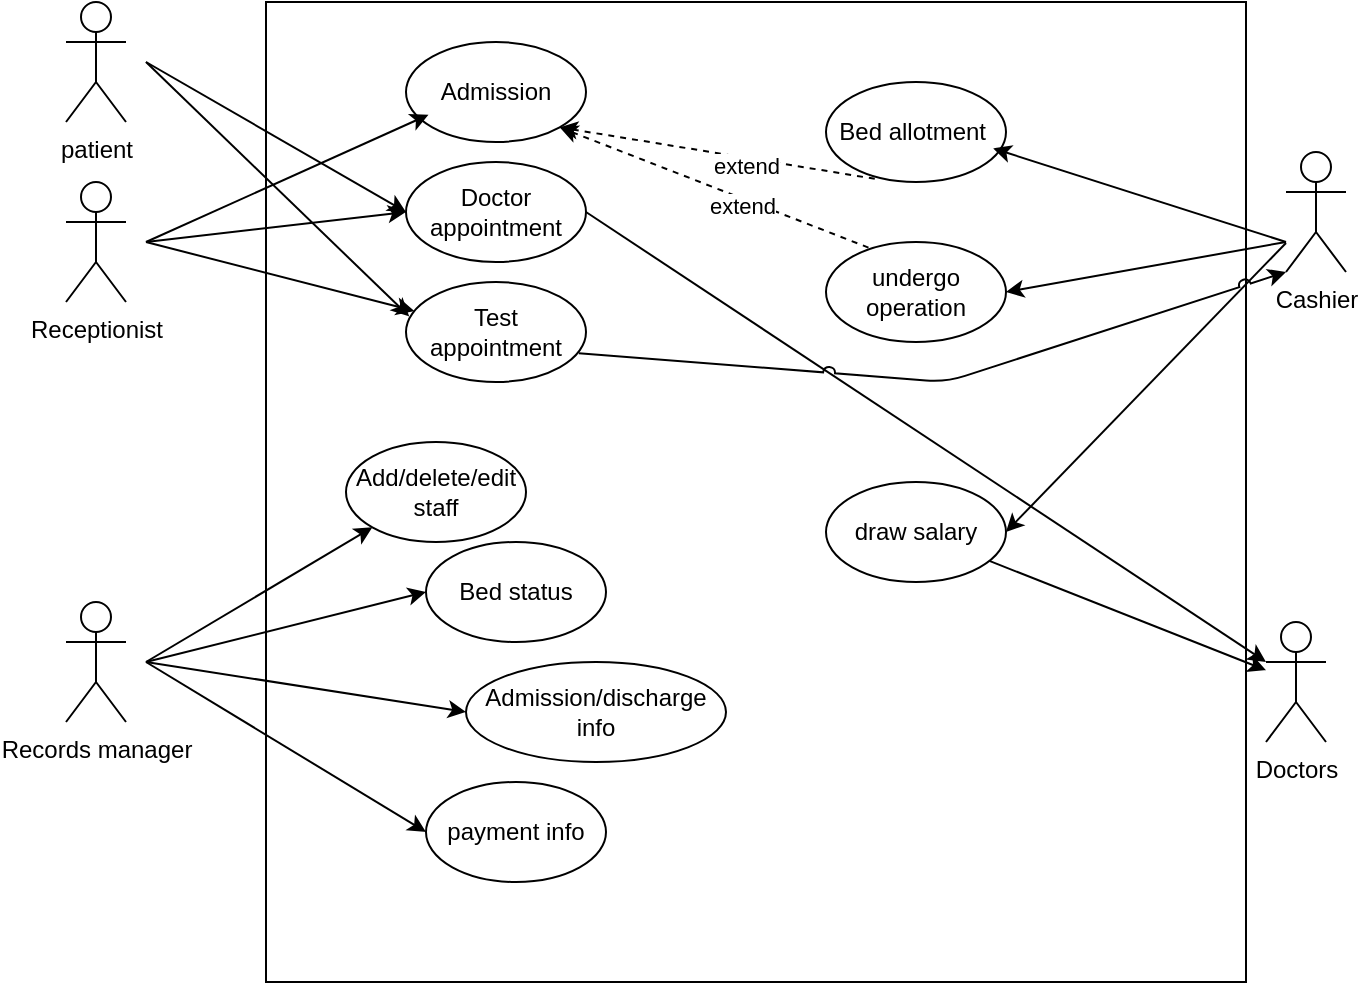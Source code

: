 <mxfile version="14.1.8" type="github">
  <diagram id="EaXYE5lj4bUsFUREaHp3" name="Page-1">
    <mxGraphModel dx="996" dy="491" grid="1" gridSize="10" guides="1" tooltips="1" connect="1" arrows="1" fold="1" page="1" pageScale="1" pageWidth="850" pageHeight="1100" math="0" shadow="0">
      <root>
        <mxCell id="0" />
        <mxCell id="1" parent="0" />
        <mxCell id="0v5BLp07yuuN1LYSjahg-1" value="Receptionist" style="shape=umlActor;verticalLabelPosition=bottom;verticalAlign=top;html=1;outlineConnect=0;" vertex="1" parent="1">
          <mxGeometry x="120" y="400" width="30" height="60" as="geometry" />
        </mxCell>
        <mxCell id="0v5BLp07yuuN1LYSjahg-2" value="Cashier" style="shape=umlActor;verticalLabelPosition=bottom;verticalAlign=top;html=1;outlineConnect=0;" vertex="1" parent="1">
          <mxGeometry x="730" y="385" width="30" height="60" as="geometry" />
        </mxCell>
        <mxCell id="0v5BLp07yuuN1LYSjahg-3" value="" style="whiteSpace=wrap;html=1;aspect=fixed;" vertex="1" parent="1">
          <mxGeometry x="220" y="310" width="490" height="490" as="geometry" />
        </mxCell>
        <mxCell id="0v5BLp07yuuN1LYSjahg-9" value="patient" style="shape=umlActor;verticalLabelPosition=bottom;verticalAlign=top;html=1;outlineConnect=0;" vertex="1" parent="1">
          <mxGeometry x="120" y="310" width="30" height="60" as="geometry" />
        </mxCell>
        <mxCell id="0v5BLp07yuuN1LYSjahg-11" value="Records manager&lt;span style=&quot;color: rgba(0 , 0 , 0 , 0) ; font-family: monospace ; font-size: 0px&quot;&gt;%3CmxGraphModel%3E%3Croot%3E%3CmxCell%20id%3D%220%22%2F%3E%3CmxCell%20id%3D%221%22%20parent%3D%220%22%2F%3E%3CmxCell%20id%3D%222%22%20value%3D%22Cashier%22%20style%3D%22shape%3DumlActor%3BverticalLabelPosition%3Dbottom%3BverticalAlign%3Dtop%3Bhtml%3D1%3BoutlineConnect%3D0%3B%22%20vertex%3D%221%22%20parent%3D%221%22%3E%3CmxGeometry%20x%3D%22738%22%20y%3D%22400%22%20width%3D%2230%22%20height%3D%2260%22%20as%3D%22geometry%22%2F%3E%3C%2FmxCell%3E%3C%2Froot%3E%3C%2FmxGraphModel%3E&lt;/span&gt;" style="shape=umlActor;verticalLabelPosition=bottom;verticalAlign=top;html=1;outlineConnect=0;" vertex="1" parent="1">
          <mxGeometry x="120" y="610" width="30" height="60" as="geometry" />
        </mxCell>
        <mxCell id="0v5BLp07yuuN1LYSjahg-12" value="Doctors&lt;br&gt;" style="shape=umlActor;verticalLabelPosition=bottom;verticalAlign=top;html=1;outlineConnect=0;" vertex="1" parent="1">
          <mxGeometry x="720" y="620" width="30" height="60" as="geometry" />
        </mxCell>
        <mxCell id="0v5BLp07yuuN1LYSjahg-14" value="Doctor appointment" style="ellipse;whiteSpace=wrap;html=1;" vertex="1" parent="1">
          <mxGeometry x="290" y="390" width="90" height="50" as="geometry" />
        </mxCell>
        <mxCell id="0v5BLp07yuuN1LYSjahg-15" value="Test appointment" style="ellipse;whiteSpace=wrap;html=1;" vertex="1" parent="1">
          <mxGeometry x="290" y="450" width="90" height="50" as="geometry" />
        </mxCell>
        <mxCell id="0v5BLp07yuuN1LYSjahg-17" value="draw salary" style="ellipse;whiteSpace=wrap;html=1;" vertex="1" parent="1">
          <mxGeometry x="500" y="550" width="90" height="50" as="geometry" />
        </mxCell>
        <mxCell id="0v5BLp07yuuN1LYSjahg-22" value="" style="endArrow=classic;html=1;entryX=0;entryY=0.5;entryDx=0;entryDy=0;" edge="1" parent="1" target="0v5BLp07yuuN1LYSjahg-14">
          <mxGeometry width="50" height="50" relative="1" as="geometry">
            <mxPoint x="160" y="430" as="sourcePoint" />
            <mxPoint x="306.39" y="381.2" as="targetPoint" />
          </mxGeometry>
        </mxCell>
        <mxCell id="0v5BLp07yuuN1LYSjahg-23" value="" style="endArrow=classic;html=1;" edge="1" parent="1" target="0v5BLp07yuuN1LYSjahg-15">
          <mxGeometry width="50" height="50" relative="1" as="geometry">
            <mxPoint x="160" y="430" as="sourcePoint" />
            <mxPoint x="316.39" y="391.2" as="targetPoint" />
          </mxGeometry>
        </mxCell>
        <mxCell id="0v5BLp07yuuN1LYSjahg-28" value="" style="endArrow=classic;html=1;entryX=1;entryY=0.5;entryDx=0;entryDy=0;" edge="1" parent="1" source="0v5BLp07yuuN1LYSjahg-2" target="0v5BLp07yuuN1LYSjahg-17">
          <mxGeometry width="50" height="50" relative="1" as="geometry">
            <mxPoint x="160" y="640" as="sourcePoint" />
            <mxPoint x="210" y="590" as="targetPoint" />
          </mxGeometry>
        </mxCell>
        <mxCell id="0v5BLp07yuuN1LYSjahg-30" value="" style="endArrow=classic;html=1;" edge="1" parent="1" source="0v5BLp07yuuN1LYSjahg-17" target="0v5BLp07yuuN1LYSjahg-12">
          <mxGeometry width="50" height="50" relative="1" as="geometry">
            <mxPoint x="360" y="570" as="sourcePoint" />
            <mxPoint x="410" y="520" as="targetPoint" />
          </mxGeometry>
        </mxCell>
        <mxCell id="0v5BLp07yuuN1LYSjahg-32" value="Admission" style="ellipse;whiteSpace=wrap;html=1;" vertex="1" parent="1">
          <mxGeometry x="290" y="330" width="90" height="50" as="geometry" />
        </mxCell>
        <mxCell id="0v5BLp07yuuN1LYSjahg-33" value="" style="endArrow=classic;html=1;entryX=0.125;entryY=0.728;entryDx=0;entryDy=0;entryPerimeter=0;" edge="1" parent="1" target="0v5BLp07yuuN1LYSjahg-32">
          <mxGeometry width="50" height="50" relative="1" as="geometry">
            <mxPoint x="160" y="430" as="sourcePoint" />
            <mxPoint x="410" y="530" as="targetPoint" />
          </mxGeometry>
        </mxCell>
        <mxCell id="0v5BLp07yuuN1LYSjahg-35" value="Bed allotment&amp;nbsp;" style="ellipse;whiteSpace=wrap;html=1;" vertex="1" parent="1">
          <mxGeometry x="500" y="350" width="90" height="50" as="geometry" />
        </mxCell>
        <mxCell id="0v5BLp07yuuN1LYSjahg-37" value="undergo operation" style="ellipse;whiteSpace=wrap;html=1;" vertex="1" parent="1">
          <mxGeometry x="500" y="430" width="90" height="50" as="geometry" />
        </mxCell>
        <mxCell id="0v5BLp07yuuN1LYSjahg-38" value="" style="endArrow=classic;html=1;entryX=1;entryY=0.5;entryDx=0;entryDy=0;" edge="1" parent="1" target="0v5BLp07yuuN1LYSjahg-37">
          <mxGeometry width="50" height="50" relative="1" as="geometry">
            <mxPoint x="730" y="430" as="sourcePoint" />
            <mxPoint x="410" y="530" as="targetPoint" />
          </mxGeometry>
        </mxCell>
        <mxCell id="0v5BLp07yuuN1LYSjahg-39" value="" style="endArrow=classic;html=1;entryX=0.929;entryY=0.664;entryDx=0;entryDy=0;entryPerimeter=0;" edge="1" parent="1" target="0v5BLp07yuuN1LYSjahg-35">
          <mxGeometry width="50" height="50" relative="1" as="geometry">
            <mxPoint x="730" y="430" as="sourcePoint" />
            <mxPoint x="410" y="540" as="targetPoint" />
          </mxGeometry>
        </mxCell>
        <mxCell id="0v5BLp07yuuN1LYSjahg-41" value="payment info" style="ellipse;whiteSpace=wrap;html=1;" vertex="1" parent="1">
          <mxGeometry x="300" y="700" width="90" height="50" as="geometry" />
        </mxCell>
        <mxCell id="0v5BLp07yuuN1LYSjahg-42" value="Admission/discharge info" style="ellipse;whiteSpace=wrap;html=1;" vertex="1" parent="1">
          <mxGeometry x="320" y="640" width="130" height="50" as="geometry" />
        </mxCell>
        <mxCell id="0v5BLp07yuuN1LYSjahg-43" value="Bed status" style="ellipse;whiteSpace=wrap;html=1;" vertex="1" parent="1">
          <mxGeometry x="300" y="580" width="90" height="50" as="geometry" />
        </mxCell>
        <mxCell id="0v5BLp07yuuN1LYSjahg-44" value="Add/delete/edit staff" style="ellipse;whiteSpace=wrap;html=1;" vertex="1" parent="1">
          <mxGeometry x="260" y="530" width="90" height="50" as="geometry" />
        </mxCell>
        <mxCell id="0v5BLp07yuuN1LYSjahg-45" value="" style="endArrow=classic;html=1;entryX=0;entryY=1;entryDx=0;entryDy=0;" edge="1" parent="1" target="0v5BLp07yuuN1LYSjahg-44">
          <mxGeometry width="50" height="50" relative="1" as="geometry">
            <mxPoint x="160" y="640" as="sourcePoint" />
            <mxPoint x="410" y="550" as="targetPoint" />
          </mxGeometry>
        </mxCell>
        <mxCell id="0v5BLp07yuuN1LYSjahg-46" value="" style="endArrow=classic;html=1;entryX=0;entryY=0.5;entryDx=0;entryDy=0;" edge="1" parent="1" target="0v5BLp07yuuN1LYSjahg-43">
          <mxGeometry width="50" height="50" relative="1" as="geometry">
            <mxPoint x="160" y="640" as="sourcePoint" />
            <mxPoint x="283.18" y="582.678" as="targetPoint" />
          </mxGeometry>
        </mxCell>
        <mxCell id="0v5BLp07yuuN1LYSjahg-47" value="" style="endArrow=classic;html=1;entryX=0;entryY=0.5;entryDx=0;entryDy=0;" edge="1" parent="1" target="0v5BLp07yuuN1LYSjahg-42">
          <mxGeometry width="50" height="50" relative="1" as="geometry">
            <mxPoint x="160" y="640" as="sourcePoint" />
            <mxPoint x="293.18" y="592.678" as="targetPoint" />
          </mxGeometry>
        </mxCell>
        <mxCell id="0v5BLp07yuuN1LYSjahg-48" value="" style="endArrow=classic;html=1;entryX=0;entryY=0.5;entryDx=0;entryDy=0;" edge="1" parent="1" target="0v5BLp07yuuN1LYSjahg-41">
          <mxGeometry width="50" height="50" relative="1" as="geometry">
            <mxPoint x="160" y="640" as="sourcePoint" />
            <mxPoint x="303.18" y="602.678" as="targetPoint" />
          </mxGeometry>
        </mxCell>
        <mxCell id="0v5BLp07yuuN1LYSjahg-49" value="" style="endArrow=classic;html=1;entryX=0;entryY=0.333;entryDx=0;entryDy=0;entryPerimeter=0;exitX=1;exitY=0.5;exitDx=0;exitDy=0;" edge="1" parent="1" source="0v5BLp07yuuN1LYSjahg-14" target="0v5BLp07yuuN1LYSjahg-12">
          <mxGeometry width="50" height="50" relative="1" as="geometry">
            <mxPoint x="360" y="600" as="sourcePoint" />
            <mxPoint x="410" y="550" as="targetPoint" />
          </mxGeometry>
        </mxCell>
        <mxCell id="0v5BLp07yuuN1LYSjahg-52" value="" style="endArrow=classic;html=1;exitX=0.96;exitY=0.712;exitDx=0;exitDy=0;exitPerimeter=0;jumpStyle=arc;entryX=0;entryY=1;entryDx=0;entryDy=0;entryPerimeter=0;" edge="1" parent="1" source="0v5BLp07yuuN1LYSjahg-15" target="0v5BLp07yuuN1LYSjahg-2">
          <mxGeometry width="50" height="50" relative="1" as="geometry">
            <mxPoint x="410" y="530" as="sourcePoint" />
            <mxPoint x="530" y="520" as="targetPoint" />
            <Array as="points">
              <mxPoint x="560" y="500" />
            </Array>
          </mxGeometry>
        </mxCell>
        <mxCell id="0v5BLp07yuuN1LYSjahg-53" value="" style="endArrow=classic;html=1;exitX=0.271;exitY=0.968;exitDx=0;exitDy=0;exitPerimeter=0;entryX=1;entryY=1;entryDx=0;entryDy=0;dashed=1;" edge="1" parent="1" source="0v5BLp07yuuN1LYSjahg-35" target="0v5BLp07yuuN1LYSjahg-32">
          <mxGeometry width="50" height="50" relative="1" as="geometry">
            <mxPoint x="360" y="600" as="sourcePoint" />
            <mxPoint x="410" y="550" as="targetPoint" />
          </mxGeometry>
        </mxCell>
        <mxCell id="0v5BLp07yuuN1LYSjahg-54" value="extend" style="edgeLabel;html=1;align=center;verticalAlign=middle;resizable=0;points=[];" vertex="1" connectable="0" parent="0v5BLp07yuuN1LYSjahg-53">
          <mxGeometry x="-0.194" y="4" relative="1" as="geometry">
            <mxPoint as="offset" />
          </mxGeometry>
        </mxCell>
        <mxCell id="0v5BLp07yuuN1LYSjahg-55" value="" style="endArrow=classic;html=1;exitX=0.236;exitY=0.056;exitDx=0;exitDy=0;exitPerimeter=0;entryX=1;entryY=1;entryDx=0;entryDy=0;dashed=1;" edge="1" parent="1" source="0v5BLp07yuuN1LYSjahg-37" target="0v5BLp07yuuN1LYSjahg-32">
          <mxGeometry width="50" height="50" relative="1" as="geometry">
            <mxPoint x="534.39" y="408.4" as="sourcePoint" />
            <mxPoint x="376.82" y="382.678" as="targetPoint" />
          </mxGeometry>
        </mxCell>
        <mxCell id="0v5BLp07yuuN1LYSjahg-56" value="extend" style="edgeLabel;html=1;align=center;verticalAlign=middle;resizable=0;points=[];" vertex="1" connectable="0" parent="0v5BLp07yuuN1LYSjahg-55">
          <mxGeometry x="-0.194" y="4" relative="1" as="geometry">
            <mxPoint as="offset" />
          </mxGeometry>
        </mxCell>
        <mxCell id="0v5BLp07yuuN1LYSjahg-59" value="" style="endArrow=classic;html=1;entryX=0;entryY=0.5;entryDx=0;entryDy=0;" edge="1" parent="1" target="0v5BLp07yuuN1LYSjahg-14">
          <mxGeometry width="50" height="50" relative="1" as="geometry">
            <mxPoint x="160" y="340" as="sourcePoint" />
            <mxPoint x="470" y="530" as="targetPoint" />
          </mxGeometry>
        </mxCell>
        <mxCell id="0v5BLp07yuuN1LYSjahg-60" value="" style="endArrow=classic;html=1;entryX=0.018;entryY=0.344;entryDx=0;entryDy=0;entryPerimeter=0;" edge="1" parent="1" target="0v5BLp07yuuN1LYSjahg-15">
          <mxGeometry width="50" height="50" relative="1" as="geometry">
            <mxPoint x="160" y="340" as="sourcePoint" />
            <mxPoint x="470" y="530" as="targetPoint" />
          </mxGeometry>
        </mxCell>
      </root>
    </mxGraphModel>
  </diagram>
</mxfile>
